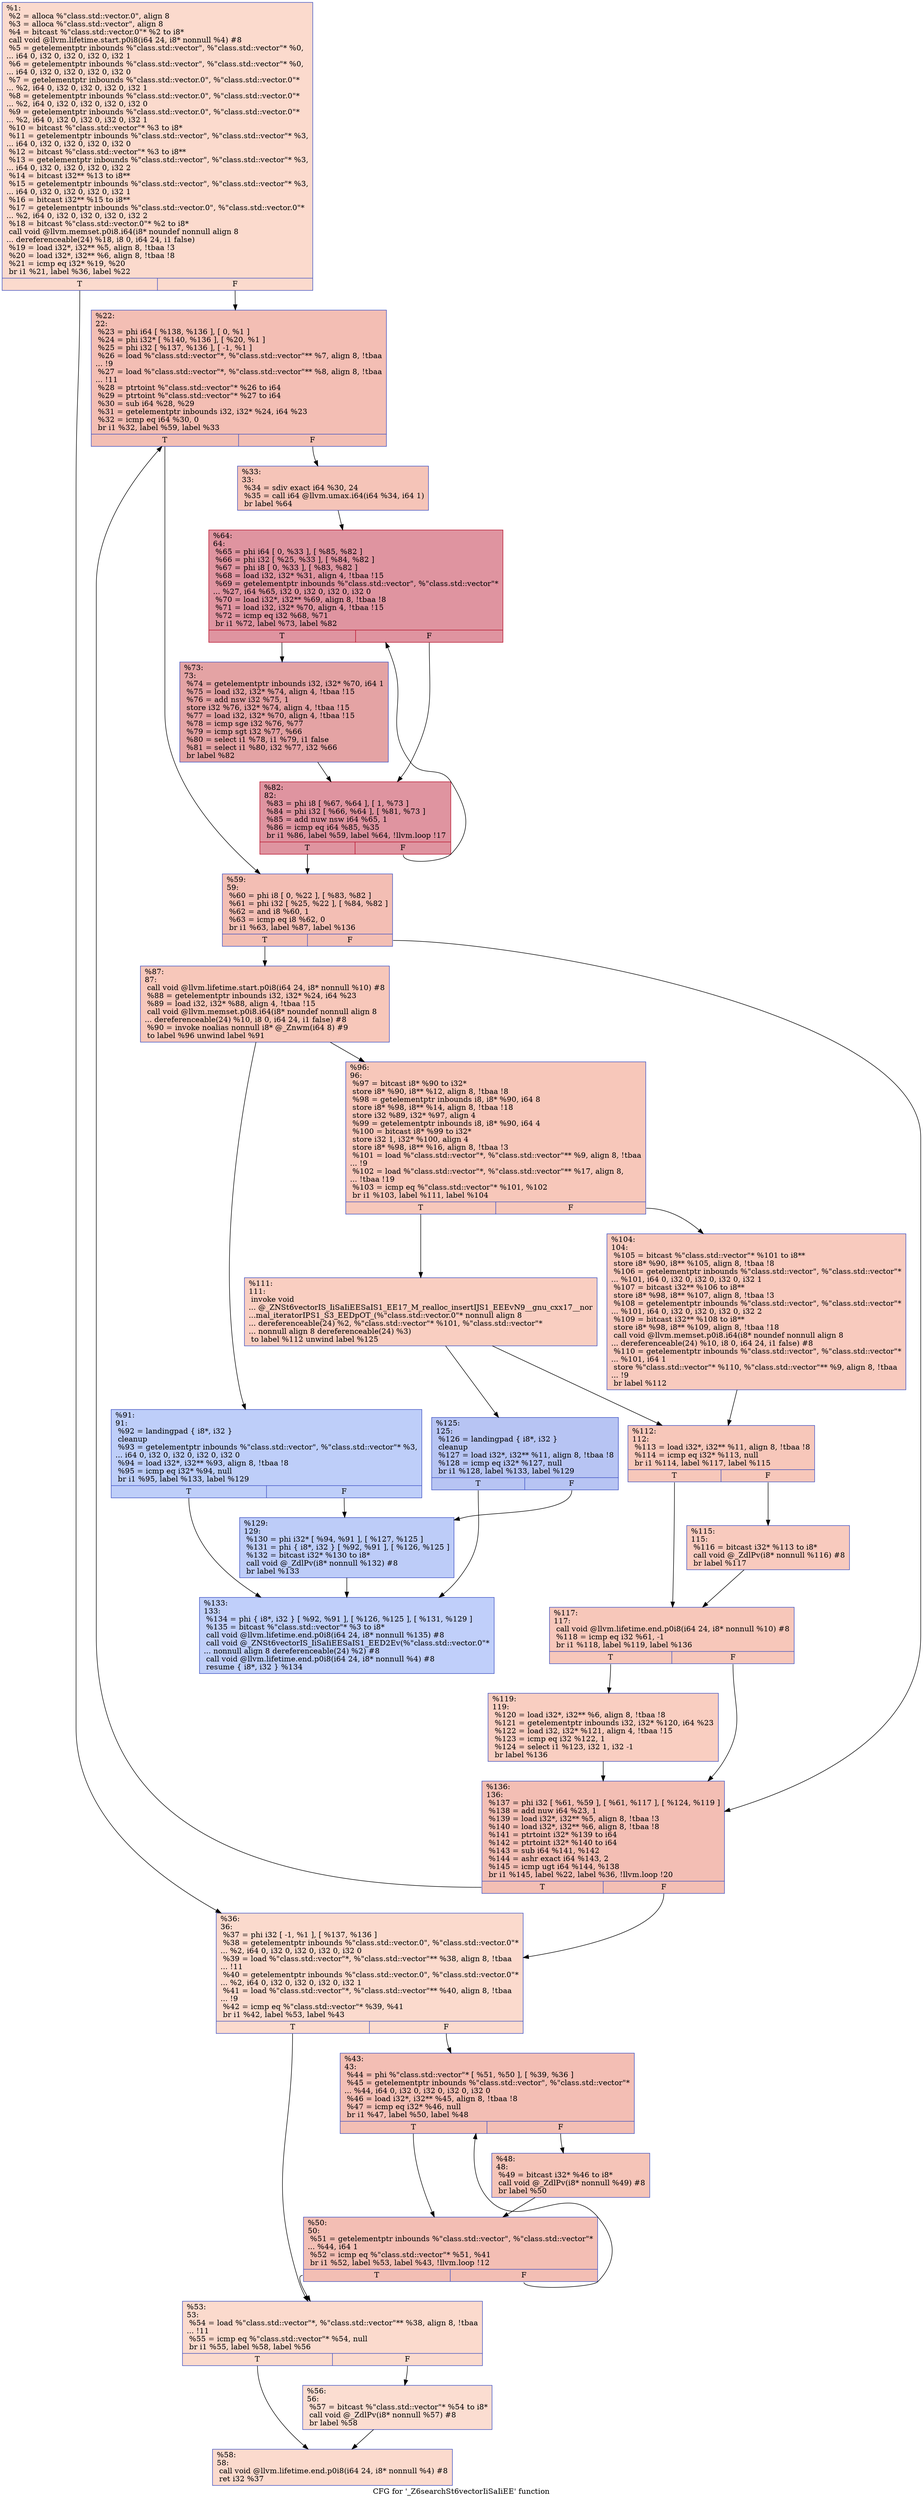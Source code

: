 digraph "CFG for '_Z6searchSt6vectorIiSaIiEE' function" {
	label="CFG for '_Z6searchSt6vectorIiSaIiEE' function";

	Node0x55a64d255770 [shape=record,color="#3d50c3ff", style=filled, fillcolor="#f7ac8e70",label="{%1:\l  %2 = alloca %\"class.std::vector.0\", align 8\l  %3 = alloca %\"class.std::vector\", align 8\l  %4 = bitcast %\"class.std::vector.0\"* %2 to i8*\l  call void @llvm.lifetime.start.p0i8(i64 24, i8* nonnull %4) #8\l  %5 = getelementptr inbounds %\"class.std::vector\", %\"class.std::vector\"* %0,\l... i64 0, i32 0, i32 0, i32 0, i32 1\l  %6 = getelementptr inbounds %\"class.std::vector\", %\"class.std::vector\"* %0,\l... i64 0, i32 0, i32 0, i32 0, i32 0\l  %7 = getelementptr inbounds %\"class.std::vector.0\", %\"class.std::vector.0\"*\l... %2, i64 0, i32 0, i32 0, i32 0, i32 1\l  %8 = getelementptr inbounds %\"class.std::vector.0\", %\"class.std::vector.0\"*\l... %2, i64 0, i32 0, i32 0, i32 0, i32 0\l  %9 = getelementptr inbounds %\"class.std::vector.0\", %\"class.std::vector.0\"*\l... %2, i64 0, i32 0, i32 0, i32 0, i32 1\l  %10 = bitcast %\"class.std::vector\"* %3 to i8*\l  %11 = getelementptr inbounds %\"class.std::vector\", %\"class.std::vector\"* %3,\l... i64 0, i32 0, i32 0, i32 0, i32 0\l  %12 = bitcast %\"class.std::vector\"* %3 to i8**\l  %13 = getelementptr inbounds %\"class.std::vector\", %\"class.std::vector\"* %3,\l... i64 0, i32 0, i32 0, i32 0, i32 2\l  %14 = bitcast i32** %13 to i8**\l  %15 = getelementptr inbounds %\"class.std::vector\", %\"class.std::vector\"* %3,\l... i64 0, i32 0, i32 0, i32 0, i32 1\l  %16 = bitcast i32** %15 to i8**\l  %17 = getelementptr inbounds %\"class.std::vector.0\", %\"class.std::vector.0\"*\l... %2, i64 0, i32 0, i32 0, i32 0, i32 2\l  %18 = bitcast %\"class.std::vector.0\"* %2 to i8*\l  call void @llvm.memset.p0i8.i64(i8* noundef nonnull align 8\l... dereferenceable(24) %18, i8 0, i64 24, i1 false)\l  %19 = load i32*, i32** %5, align 8, !tbaa !3\l  %20 = load i32*, i32** %6, align 8, !tbaa !8\l  %21 = icmp eq i32* %19, %20\l  br i1 %21, label %36, label %22\l|{<s0>T|<s1>F}}"];
	Node0x55a64d255770:s0 -> Node0x55a64d257f80;
	Node0x55a64d255770:s1 -> Node0x55a64d258010;
	Node0x55a64d258010 [shape=record,color="#3d50c3ff", style=filled, fillcolor="#e36c5570",label="{%22:\l22:                                               \l  %23 = phi i64 [ %138, %136 ], [ 0, %1 ]\l  %24 = phi i32* [ %140, %136 ], [ %20, %1 ]\l  %25 = phi i32 [ %137, %136 ], [ -1, %1 ]\l  %26 = load %\"class.std::vector\"*, %\"class.std::vector\"** %7, align 8, !tbaa\l... !9\l  %27 = load %\"class.std::vector\"*, %\"class.std::vector\"** %8, align 8, !tbaa\l... !11\l  %28 = ptrtoint %\"class.std::vector\"* %26 to i64\l  %29 = ptrtoint %\"class.std::vector\"* %27 to i64\l  %30 = sub i64 %28, %29\l  %31 = getelementptr inbounds i32, i32* %24, i64 %23\l  %32 = icmp eq i64 %30, 0\l  br i1 %32, label %59, label %33\l|{<s0>T|<s1>F}}"];
	Node0x55a64d258010:s0 -> Node0x55a64d258cd0;
	Node0x55a64d258010:s1 -> Node0x55a64d258d60;
	Node0x55a64d258d60 [shape=record,color="#3d50c3ff", style=filled, fillcolor="#e97a5f70",label="{%33:\l33:                                               \l  %34 = sdiv exact i64 %30, 24\l  %35 = call i64 @llvm.umax.i64(i64 %34, i64 1)\l  br label %64\l}"];
	Node0x55a64d258d60 -> Node0x55a64d2591d0;
	Node0x55a64d257f80 [shape=record,color="#3d50c3ff", style=filled, fillcolor="#f7ac8e70",label="{%36:\l36:                                               \l  %37 = phi i32 [ -1, %1 ], [ %137, %136 ]\l  %38 = getelementptr inbounds %\"class.std::vector.0\", %\"class.std::vector.0\"*\l... %2, i64 0, i32 0, i32 0, i32 0, i32 0\l  %39 = load %\"class.std::vector\"*, %\"class.std::vector\"** %38, align 8, !tbaa\l... !11\l  %40 = getelementptr inbounds %\"class.std::vector.0\", %\"class.std::vector.0\"*\l... %2, i64 0, i32 0, i32 0, i32 0, i32 1\l  %41 = load %\"class.std::vector\"*, %\"class.std::vector\"** %40, align 8, !tbaa\l... !9\l  %42 = icmp eq %\"class.std::vector\"* %39, %41\l  br i1 %42, label %53, label %43\l|{<s0>T|<s1>F}}"];
	Node0x55a64d257f80:s0 -> Node0x55a64d25a310;
	Node0x55a64d257f80:s1 -> Node0x55a64d25a360;
	Node0x55a64d25a360 [shape=record,color="#3d50c3ff", style=filled, fillcolor="#e36c5570",label="{%43:\l43:                                               \l  %44 = phi %\"class.std::vector\"* [ %51, %50 ], [ %39, %36 ]\l  %45 = getelementptr inbounds %\"class.std::vector\", %\"class.std::vector\"*\l... %44, i64 0, i32 0, i32 0, i32 0, i32 0\l  %46 = load i32*, i32** %45, align 8, !tbaa !8\l  %47 = icmp eq i32* %46, null\l  br i1 %47, label %50, label %48\l|{<s0>T|<s1>F}}"];
	Node0x55a64d25a360:s0 -> Node0x55a64d25a4d0;
	Node0x55a64d25a360:s1 -> Node0x55a64d25ae40;
	Node0x55a64d25ae40 [shape=record,color="#3d50c3ff", style=filled, fillcolor="#e97a5f70",label="{%48:\l48:                                               \l  %49 = bitcast i32* %46 to i8*\l  call void @_ZdlPv(i8* nonnull %49) #8\l  br label %50\l}"];
	Node0x55a64d25ae40 -> Node0x55a64d25a4d0;
	Node0x55a64d25a4d0 [shape=record,color="#3d50c3ff", style=filled, fillcolor="#e36c5570",label="{%50:\l50:                                               \l  %51 = getelementptr inbounds %\"class.std::vector\", %\"class.std::vector\"*\l... %44, i64 1\l  %52 = icmp eq %\"class.std::vector\"* %51, %41\l  br i1 %52, label %53, label %43, !llvm.loop !12\l|{<s0>T|<s1>F}}"];
	Node0x55a64d25a4d0:s0 -> Node0x55a64d25a310;
	Node0x55a64d25a4d0:s1 -> Node0x55a64d25a360;
	Node0x55a64d25a310 [shape=record,color="#3d50c3ff", style=filled, fillcolor="#f7ac8e70",label="{%53:\l53:                                               \l  %54 = load %\"class.std::vector\"*, %\"class.std::vector\"** %38, align 8, !tbaa\l... !11\l  %55 = icmp eq %\"class.std::vector\"* %54, null\l  br i1 %55, label %58, label %56\l|{<s0>T|<s1>F}}"];
	Node0x55a64d25a310:s0 -> Node0x55a64d25b610;
	Node0x55a64d25a310:s1 -> Node0x55a64d25b660;
	Node0x55a64d25b660 [shape=record,color="#3d50c3ff", style=filled, fillcolor="#f7b39670",label="{%56:\l56:                                               \l  %57 = bitcast %\"class.std::vector\"* %54 to i8*\l  call void @_ZdlPv(i8* nonnull %57) #8\l  br label %58\l}"];
	Node0x55a64d25b660 -> Node0x55a64d25b610;
	Node0x55a64d25b610 [shape=record,color="#3d50c3ff", style=filled, fillcolor="#f7ac8e70",label="{%58:\l58:                                               \l  call void @llvm.lifetime.end.p0i8(i64 24, i8* nonnull %4) #8\l  ret i32 %37\l}"];
	Node0x55a64d258cd0 [shape=record,color="#3d50c3ff", style=filled, fillcolor="#e36c5570",label="{%59:\l59:                                               \l  %60 = phi i8 [ 0, %22 ], [ %83, %82 ]\l  %61 = phi i32 [ %25, %22 ], [ %84, %82 ]\l  %62 = and i8 %60, 1\l  %63 = icmp eq i8 %62, 0\l  br i1 %63, label %87, label %136\l|{<s0>T|<s1>F}}"];
	Node0x55a64d258cd0:s0 -> Node0x55a64d25bf80;
	Node0x55a64d258cd0:s1 -> Node0x55a64d258150;
	Node0x55a64d2591d0 [shape=record,color="#b70d28ff", style=filled, fillcolor="#b70d2870",label="{%64:\l64:                                               \l  %65 = phi i64 [ 0, %33 ], [ %85, %82 ]\l  %66 = phi i32 [ %25, %33 ], [ %84, %82 ]\l  %67 = phi i8 [ 0, %33 ], [ %83, %82 ]\l  %68 = load i32, i32* %31, align 4, !tbaa !15\l  %69 = getelementptr inbounds %\"class.std::vector\", %\"class.std::vector\"*\l... %27, i64 %65, i32 0, i32 0, i32 0, i32 0\l  %70 = load i32*, i32** %69, align 8, !tbaa !8\l  %71 = load i32, i32* %70, align 4, !tbaa !15\l  %72 = icmp eq i32 %68, %71\l  br i1 %72, label %73, label %82\l|{<s0>T|<s1>F}}"];
	Node0x55a64d2591d0:s0 -> Node0x55a64d25d120;
	Node0x55a64d2591d0:s1 -> Node0x55a64d25bc50;
	Node0x55a64d25d120 [shape=record,color="#3d50c3ff", style=filled, fillcolor="#c32e3170",label="{%73:\l73:                                               \l  %74 = getelementptr inbounds i32, i32* %70, i64 1\l  %75 = load i32, i32* %74, align 4, !tbaa !15\l  %76 = add nsw i32 %75, 1\l  store i32 %76, i32* %74, align 4, !tbaa !15\l  %77 = load i32, i32* %70, align 4, !tbaa !15\l  %78 = icmp sge i32 %76, %77\l  %79 = icmp sgt i32 %77, %66\l  %80 = select i1 %78, i1 %79, i1 false\l  %81 = select i1 %80, i32 %77, i32 %66\l  br label %82\l}"];
	Node0x55a64d25d120 -> Node0x55a64d25bc50;
	Node0x55a64d25bc50 [shape=record,color="#b70d28ff", style=filled, fillcolor="#b70d2870",label="{%82:\l82:                                               \l  %83 = phi i8 [ %67, %64 ], [ 1, %73 ]\l  %84 = phi i32 [ %66, %64 ], [ %81, %73 ]\l  %85 = add nuw nsw i64 %65, 1\l  %86 = icmp eq i64 %85, %35\l  br i1 %86, label %59, label %64, !llvm.loop !17\l|{<s0>T|<s1>F}}"];
	Node0x55a64d25bc50:s0 -> Node0x55a64d258cd0;
	Node0x55a64d25bc50:s1 -> Node0x55a64d2591d0;
	Node0x55a64d25bf80 [shape=record,color="#3d50c3ff", style=filled, fillcolor="#ec7f6370",label="{%87:\l87:                                               \l  call void @llvm.lifetime.start.p0i8(i64 24, i8* nonnull %10) #8\l  %88 = getelementptr inbounds i32, i32* %24, i64 %23\l  %89 = load i32, i32* %88, align 4, !tbaa !15\l  call void @llvm.memset.p0i8.i64(i8* noundef nonnull align 8\l... dereferenceable(24) %10, i8 0, i64 24, i1 false) #8\l  %90 = invoke noalias nonnull i8* @_Znwm(i64 8) #9\l          to label %96 unwind label %91\l}"];
	Node0x55a64d25bf80 -> Node0x55a64d25dfb0;
	Node0x55a64d25bf80 -> Node0x55a64d25e000;
	Node0x55a64d25e000 [shape=record,color="#3d50c3ff", style=filled, fillcolor="#6c8ff170",label="{%91:\l91:                                               \l  %92 = landingpad \{ i8*, i32 \}\l          cleanup\l  %93 = getelementptr inbounds %\"class.std::vector\", %\"class.std::vector\"* %3,\l... i64 0, i32 0, i32 0, i32 0, i32 0\l  %94 = load i32*, i32** %93, align 8, !tbaa !8\l  %95 = icmp eq i32* %94, null\l  br i1 %95, label %133, label %129\l|{<s0>T|<s1>F}}"];
	Node0x55a64d25e000:s0 -> Node0x55a64d25e450;
	Node0x55a64d25e000:s1 -> Node0x55a64d25e4a0;
	Node0x55a64d25dfb0 [shape=record,color="#3d50c3ff", style=filled, fillcolor="#ec7f6370",label="{%96:\l96:                                               \l  %97 = bitcast i8* %90 to i32*\l  store i8* %90, i8** %12, align 8, !tbaa !8\l  %98 = getelementptr inbounds i8, i8* %90, i64 8\l  store i8* %98, i8** %14, align 8, !tbaa !18\l  store i32 %89, i32* %97, align 4\l  %99 = getelementptr inbounds i8, i8* %90, i64 4\l  %100 = bitcast i8* %99 to i32*\l  store i32 1, i32* %100, align 4\l  store i8* %98, i8** %16, align 8, !tbaa !3\l  %101 = load %\"class.std::vector\"*, %\"class.std::vector\"** %9, align 8, !tbaa\l... !9\l  %102 = load %\"class.std::vector\"*, %\"class.std::vector\"** %17, align 8,\l... !tbaa !19\l  %103 = icmp eq %\"class.std::vector\"* %101, %102\l  br i1 %103, label %111, label %104\l|{<s0>T|<s1>F}}"];
	Node0x55a64d25dfb0:s0 -> Node0x55a64d25f3d0;
	Node0x55a64d25dfb0:s1 -> Node0x55a64d25f460;
	Node0x55a64d25f460 [shape=record,color="#3d50c3ff", style=filled, fillcolor="#ef886b70",label="{%104:\l104:                                              \l  %105 = bitcast %\"class.std::vector\"* %101 to i8**\l  store i8* %90, i8** %105, align 8, !tbaa !8\l  %106 = getelementptr inbounds %\"class.std::vector\", %\"class.std::vector\"*\l... %101, i64 0, i32 0, i32 0, i32 0, i32 1\l  %107 = bitcast i32** %106 to i8**\l  store i8* %98, i8** %107, align 8, !tbaa !3\l  %108 = getelementptr inbounds %\"class.std::vector\", %\"class.std::vector\"*\l... %101, i64 0, i32 0, i32 0, i32 0, i32 2\l  %109 = bitcast i32** %108 to i8**\l  store i8* %98, i8** %109, align 8, !tbaa !18\l  call void @llvm.memset.p0i8.i64(i8* noundef nonnull align 8\l... dereferenceable(24) %10, i8 0, i64 24, i1 false) #8\l  %110 = getelementptr inbounds %\"class.std::vector\", %\"class.std::vector\"*\l... %101, i64 1\l  store %\"class.std::vector\"* %110, %\"class.std::vector\"** %9, align 8, !tbaa\l... !9\l  br label %112\l}"];
	Node0x55a64d25f460 -> Node0x55a64d260430;
	Node0x55a64d25f3d0 [shape=record,color="#3d50c3ff", style=filled, fillcolor="#f2907270",label="{%111:\l111:                                              \l  invoke void\l... @_ZNSt6vectorIS_IiSaIiEESaIS1_EE17_M_realloc_insertIJS1_EEEvN9__gnu_cxx17__nor\l...mal_iteratorIPS1_S3_EEDpOT_(%\"class.std::vector.0\"* nonnull align 8\l... dereferenceable(24) %2, %\"class.std::vector\"* %101, %\"class.std::vector\"*\l... nonnull align 8 dereferenceable(24) %3)\l          to label %112 unwind label %125\l}"];
	Node0x55a64d25f3d0 -> Node0x55a64d260430;
	Node0x55a64d25f3d0 -> Node0x55a64d2605c0;
	Node0x55a64d260430 [shape=record,color="#3d50c3ff", style=filled, fillcolor="#ec7f6370",label="{%112:\l112:                                              \l  %113 = load i32*, i32** %11, align 8, !tbaa !8\l  %114 = icmp eq i32* %113, null\l  br i1 %114, label %117, label %115\l|{<s0>T|<s1>F}}"];
	Node0x55a64d260430:s0 -> Node0x55a64d2609f0;
	Node0x55a64d260430:s1 -> Node0x55a64d260a40;
	Node0x55a64d260a40 [shape=record,color="#3d50c3ff", style=filled, fillcolor="#ef886b70",label="{%115:\l115:                                              \l  %116 = bitcast i32* %113 to i8*\l  call void @_ZdlPv(i8* nonnull %116) #8\l  br label %117\l}"];
	Node0x55a64d260a40 -> Node0x55a64d2609f0;
	Node0x55a64d2609f0 [shape=record,color="#3d50c3ff", style=filled, fillcolor="#ec7f6370",label="{%117:\l117:                                              \l  call void @llvm.lifetime.end.p0i8(i64 24, i8* nonnull %10) #8\l  %118 = icmp eq i32 %61, -1\l  br i1 %118, label %119, label %136\l|{<s0>T|<s1>F}}"];
	Node0x55a64d2609f0:s0 -> Node0x55a64d260f60;
	Node0x55a64d2609f0:s1 -> Node0x55a64d258150;
	Node0x55a64d260f60 [shape=record,color="#3d50c3ff", style=filled, fillcolor="#f2907270",label="{%119:\l119:                                              \l  %120 = load i32*, i32** %6, align 8, !tbaa !8\l  %121 = getelementptr inbounds i32, i32* %120, i64 %23\l  %122 = load i32, i32* %121, align 4, !tbaa !15\l  %123 = icmp eq i32 %122, 1\l  %124 = select i1 %123, i32 1, i32 -1\l  br label %136\l}"];
	Node0x55a64d260f60 -> Node0x55a64d258150;
	Node0x55a64d2605c0 [shape=record,color="#3d50c3ff", style=filled, fillcolor="#5b7ae570",label="{%125:\l125:                                              \l  %126 = landingpad \{ i8*, i32 \}\l          cleanup\l  %127 = load i32*, i32** %11, align 8, !tbaa !8\l  %128 = icmp eq i32* %127, null\l  br i1 %128, label %133, label %129\l|{<s0>T|<s1>F}}"];
	Node0x55a64d2605c0:s0 -> Node0x55a64d25e450;
	Node0x55a64d2605c0:s1 -> Node0x55a64d25e4a0;
	Node0x55a64d25e4a0 [shape=record,color="#3d50c3ff", style=filled, fillcolor="#6a8bef70",label="{%129:\l129:                                              \l  %130 = phi i32* [ %94, %91 ], [ %127, %125 ]\l  %131 = phi \{ i8*, i32 \} [ %92, %91 ], [ %126, %125 ]\l  %132 = bitcast i32* %130 to i8*\l  call void @_ZdlPv(i8* nonnull %132) #8\l  br label %133\l}"];
	Node0x55a64d25e4a0 -> Node0x55a64d25e450;
	Node0x55a64d25e450 [shape=record,color="#3d50c3ff", style=filled, fillcolor="#7093f370",label="{%133:\l133:                                              \l  %134 = phi \{ i8*, i32 \} [ %92, %91 ], [ %126, %125 ], [ %131, %129 ]\l  %135 = bitcast %\"class.std::vector\"* %3 to i8*\l  call void @llvm.lifetime.end.p0i8(i64 24, i8* nonnull %135) #8\l  call void @_ZNSt6vectorIS_IiSaIiEESaIS1_EED2Ev(%\"class.std::vector.0\"*\l... nonnull align 8 dereferenceable(24) %2) #8\l  call void @llvm.lifetime.end.p0i8(i64 24, i8* nonnull %4) #8\l  resume \{ i8*, i32 \} %134\l}"];
	Node0x55a64d258150 [shape=record,color="#3d50c3ff", style=filled, fillcolor="#e36c5570",label="{%136:\l136:                                              \l  %137 = phi i32 [ %61, %59 ], [ %61, %117 ], [ %124, %119 ]\l  %138 = add nuw i64 %23, 1\l  %139 = load i32*, i32** %5, align 8, !tbaa !3\l  %140 = load i32*, i32** %6, align 8, !tbaa !8\l  %141 = ptrtoint i32* %139 to i64\l  %142 = ptrtoint i32* %140 to i64\l  %143 = sub i64 %141, %142\l  %144 = ashr exact i64 %143, 2\l  %145 = icmp ugt i64 %144, %138\l  br i1 %145, label %22, label %36, !llvm.loop !20\l|{<s0>T|<s1>F}}"];
	Node0x55a64d258150:s0 -> Node0x55a64d258010;
	Node0x55a64d258150:s1 -> Node0x55a64d257f80;
}

